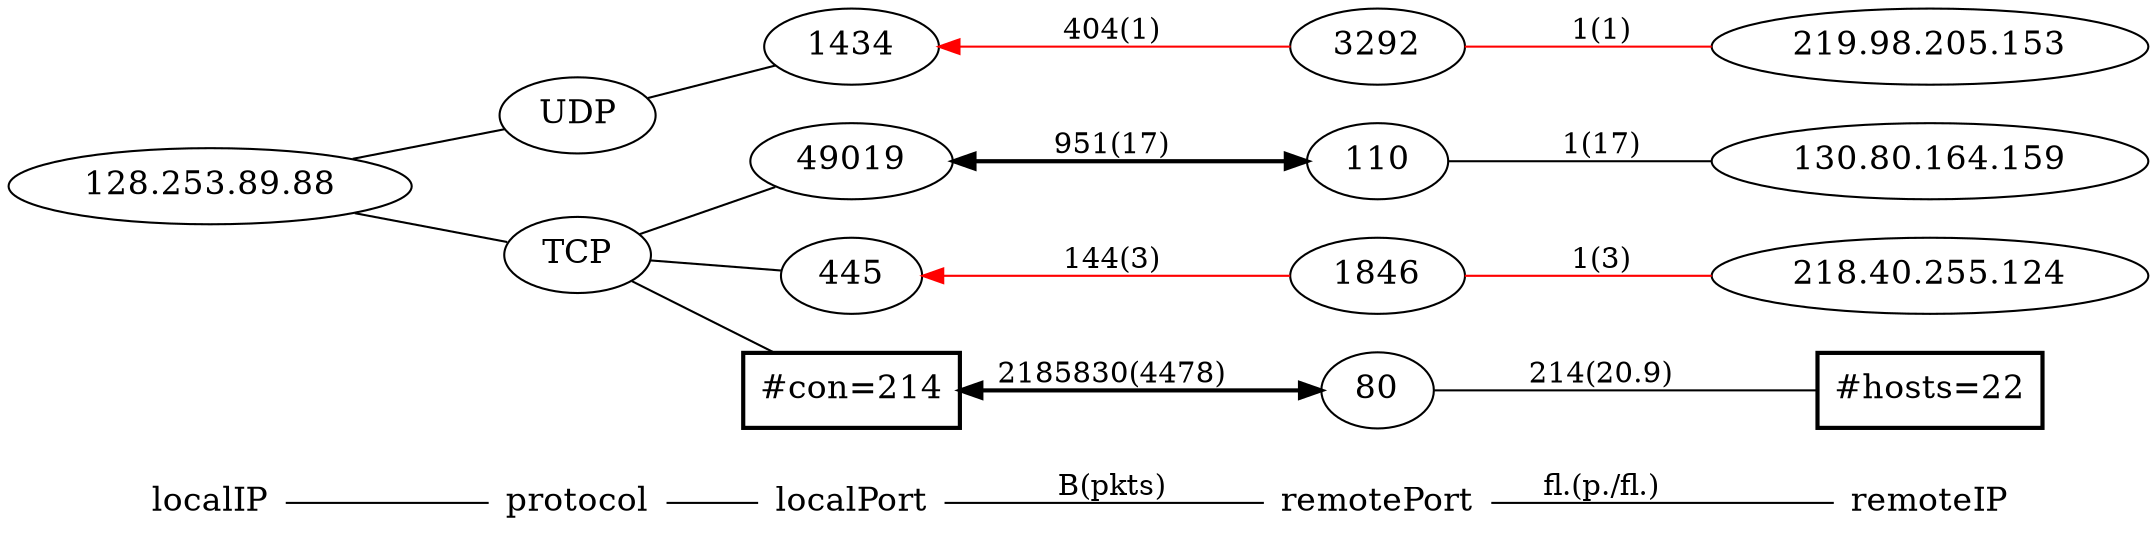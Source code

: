 graph G { /* Created by hpg2dot3() */
rankdir=LR;
node[shape=plaintext,fontsize=16];
"localIP"--"protocol"--"localPort""localPort"--"remotePort"[label="B(pkts)"]"remotePort"--"remoteIP"[label="fl.(p./fl.)"]
node[shape=ellipse];
subgraph 0{rank=same;"localIP";k1_2164087128;}
k1_2164087128[label="128.253.89.88"];
k1_2164087128--k2_17;
k1_2164087128--k2_6;
subgraph 1 {rank=same;"protocol";k2_6;k2_17;}
k2_6[label="TCP"];
k2_17[label="UDP"];
k2_6--k3_268484475;
k2_17--k3_1434;
k2_6--k3_268435901;
k2_6--k3_284426454;
subgraph 2 {rank=same;"localPort";k3_268435901;k3_284426454;k3_268484475;k3_1434;}
k3_268435901[label="445"];
k3_284426454[label="#con=214", shape=box, style=bold];
k3_268484475[label="49019"];
k3_1434[label="1434"];
k3_268435901--k4_1342244662[dir=back, color=red][label="144(3)"];
k3_1434--k4_1073876188[dir=back, color=red][label="404(1)"];
k3_268484475--k4_268435566[style=bold,dir=both][label="951(17)"];
k3_284426454--k4_268632144[style=bold,dir=both][label="2185830(4478)"];
subgraph 3 {rank=same;"remotePort";k4_1073876188;k4_1342244662;k4_268435566;k4_268632144;}
k4_1073876188[label="3292"];
k4_1342244662[label="1846"];
k4_268435566[label="110"];
k4_268632144[label="80"];
k4_1342244662--k5_3660119932[color=red][label="1(3)"];
k4_268435566--k5_2186323103[label="1(17)"];
k4_1073876188--k5_3680685465[color=red][label="1(1)"];
k4_268632144--k5_15990806[label="214(20.9)"];
subgraph 4 {rank=same;"remoteIP";k5_2186323103;k5_3660119932;k5_15990806;k5_3680685465;}
k5_2186323103[label="130.80.164.159"];
k5_3660119932[label="218.40.255.124"];
k5_15990806[label="#hosts=22", shape=box, style=bold];
k5_3680685465[label="219.98.205.153"];
}
